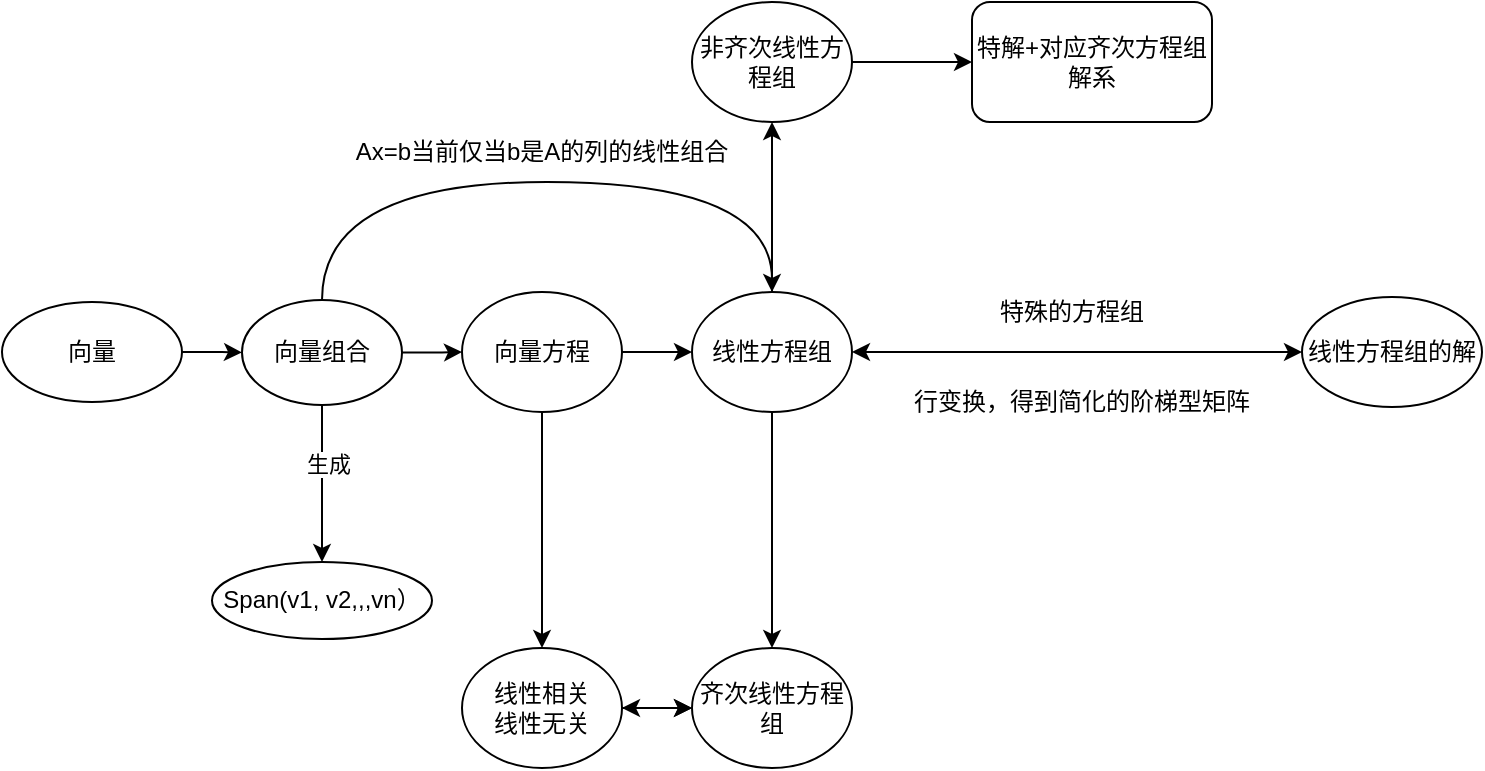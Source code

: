 <mxfile version="20.5.1" type="github">
  <diagram name="Page-1" id="e7e014a7-5840-1c2e-5031-d8a46d1fe8dd">
    <mxGraphModel dx="1422" dy="762" grid="1" gridSize="10" guides="1" tooltips="1" connect="1" arrows="1" fold="1" page="1" pageScale="1" pageWidth="1169" pageHeight="826" background="none" math="0" shadow="0">
      <root>
        <mxCell id="0" />
        <mxCell id="1" parent="0" />
        <mxCell id="oNJBq7v1mSASrG1cI6hb-3" value="" style="edgeStyle=orthogonalEdgeStyle;rounded=0;orthogonalLoop=1;jettySize=auto;html=1;" edge="1" parent="1" source="oNJBq7v1mSASrG1cI6hb-1" target="oNJBq7v1mSASrG1cI6hb-2">
          <mxGeometry relative="1" as="geometry" />
        </mxCell>
        <mxCell id="oNJBq7v1mSASrG1cI6hb-1" value="向量" style="ellipse;whiteSpace=wrap;html=1;" vertex="1" parent="1">
          <mxGeometry x="160" y="210" width="90" height="50" as="geometry" />
        </mxCell>
        <mxCell id="oNJBq7v1mSASrG1cI6hb-5" value="" style="edgeStyle=orthogonalEdgeStyle;rounded=0;orthogonalLoop=1;jettySize=auto;html=1;" edge="1" parent="1" source="oNJBq7v1mSASrG1cI6hb-2" target="oNJBq7v1mSASrG1cI6hb-4">
          <mxGeometry relative="1" as="geometry" />
        </mxCell>
        <mxCell id="oNJBq7v1mSASrG1cI6hb-12" style="edgeStyle=orthogonalEdgeStyle;rounded=0;orthogonalLoop=1;jettySize=auto;html=1;exitX=0.5;exitY=0;exitDx=0;exitDy=0;entryX=0.5;entryY=0;entryDx=0;entryDy=0;elbow=vertical;curved=1;" edge="1" parent="1" source="oNJBq7v1mSASrG1cI6hb-2" target="oNJBq7v1mSASrG1cI6hb-6">
          <mxGeometry relative="1" as="geometry">
            <Array as="points">
              <mxPoint x="320" y="150" />
              <mxPoint x="545" y="150" />
            </Array>
          </mxGeometry>
        </mxCell>
        <mxCell id="oNJBq7v1mSASrG1cI6hb-25" value="" style="edgeStyle=orthogonalEdgeStyle;curved=1;rounded=0;orthogonalLoop=1;jettySize=auto;html=1;elbow=vertical;" edge="1" parent="1" source="oNJBq7v1mSASrG1cI6hb-2" target="oNJBq7v1mSASrG1cI6hb-24">
          <mxGeometry relative="1" as="geometry" />
        </mxCell>
        <mxCell id="oNJBq7v1mSASrG1cI6hb-26" value="生成" style="edgeLabel;html=1;align=center;verticalAlign=middle;resizable=0;points=[];" vertex="1" connectable="0" parent="oNJBq7v1mSASrG1cI6hb-25">
          <mxGeometry x="-0.263" y="3" relative="1" as="geometry">
            <mxPoint as="offset" />
          </mxGeometry>
        </mxCell>
        <mxCell id="oNJBq7v1mSASrG1cI6hb-2" value="向量组合" style="ellipse;whiteSpace=wrap;html=1;" vertex="1" parent="1">
          <mxGeometry x="280" y="209" width="80" height="52.5" as="geometry" />
        </mxCell>
        <mxCell id="oNJBq7v1mSASrG1cI6hb-7" value="" style="edgeStyle=orthogonalEdgeStyle;rounded=0;orthogonalLoop=1;jettySize=auto;html=1;" edge="1" parent="1" source="oNJBq7v1mSASrG1cI6hb-4" target="oNJBq7v1mSASrG1cI6hb-6">
          <mxGeometry relative="1" as="geometry" />
        </mxCell>
        <mxCell id="oNJBq7v1mSASrG1cI6hb-28" value="" style="edgeStyle=orthogonalEdgeStyle;curved=1;rounded=0;orthogonalLoop=1;jettySize=auto;html=1;elbow=vertical;" edge="1" parent="1" source="oNJBq7v1mSASrG1cI6hb-4" target="oNJBq7v1mSASrG1cI6hb-27">
          <mxGeometry relative="1" as="geometry" />
        </mxCell>
        <mxCell id="oNJBq7v1mSASrG1cI6hb-4" value="向量方程" style="ellipse;whiteSpace=wrap;html=1;" vertex="1" parent="1">
          <mxGeometry x="390" y="205" width="80" height="60" as="geometry" />
        </mxCell>
        <mxCell id="oNJBq7v1mSASrG1cI6hb-21" style="edgeStyle=orthogonalEdgeStyle;curved=1;rounded=0;orthogonalLoop=1;jettySize=auto;html=1;exitX=0.5;exitY=0;exitDx=0;exitDy=0;elbow=vertical;" edge="1" parent="1" source="oNJBq7v1mSASrG1cI6hb-6" target="oNJBq7v1mSASrG1cI6hb-20">
          <mxGeometry relative="1" as="geometry" />
        </mxCell>
        <mxCell id="oNJBq7v1mSASrG1cI6hb-30" value="" style="edgeStyle=orthogonalEdgeStyle;curved=1;rounded=0;orthogonalLoop=1;jettySize=auto;html=1;elbow=vertical;" edge="1" parent="1" source="oNJBq7v1mSASrG1cI6hb-6" target="oNJBq7v1mSASrG1cI6hb-29">
          <mxGeometry relative="1" as="geometry" />
        </mxCell>
        <mxCell id="oNJBq7v1mSASrG1cI6hb-44" value="" style="edgeStyle=orthogonalEdgeStyle;orthogonalLoop=1;jettySize=auto;html=1;startArrow=classic;startFill=1;endArrow=classic;endFill=1;elbow=vertical;rounded=0;" edge="1" parent="1" source="oNJBq7v1mSASrG1cI6hb-6" target="oNJBq7v1mSASrG1cI6hb-43">
          <mxGeometry relative="1" as="geometry" />
        </mxCell>
        <mxCell id="oNJBq7v1mSASrG1cI6hb-6" value="线性方程组" style="ellipse;whiteSpace=wrap;html=1;" vertex="1" parent="1">
          <mxGeometry x="505" y="205" width="80" height="60" as="geometry" />
        </mxCell>
        <mxCell id="oNJBq7v1mSASrG1cI6hb-23" value="" style="edgeStyle=orthogonalEdgeStyle;curved=1;rounded=0;orthogonalLoop=1;jettySize=auto;html=1;elbow=vertical;" edge="1" parent="1" source="oNJBq7v1mSASrG1cI6hb-20" target="oNJBq7v1mSASrG1cI6hb-22">
          <mxGeometry relative="1" as="geometry" />
        </mxCell>
        <mxCell id="oNJBq7v1mSASrG1cI6hb-20" value="非齐次线性方程组" style="ellipse;whiteSpace=wrap;html=1;" vertex="1" parent="1">
          <mxGeometry x="505" y="60" width="80" height="60" as="geometry" />
        </mxCell>
        <mxCell id="oNJBq7v1mSASrG1cI6hb-22" value="特解+对应齐次方程组解系" style="rounded=1;whiteSpace=wrap;html=1;" vertex="1" parent="1">
          <mxGeometry x="645" y="60" width="120" height="60" as="geometry" />
        </mxCell>
        <mxCell id="oNJBq7v1mSASrG1cI6hb-24" value="Span(v1, v2,,,vn）" style="ellipse;whiteSpace=wrap;html=1;" vertex="1" parent="1">
          <mxGeometry x="265" y="340" width="110" height="38.5" as="geometry" />
        </mxCell>
        <mxCell id="oNJBq7v1mSASrG1cI6hb-31" value="" style="edgeStyle=orthogonalEdgeStyle;curved=1;rounded=0;orthogonalLoop=1;jettySize=auto;html=1;elbow=vertical;endArrow=classic;endFill=1;" edge="1" parent="1" source="oNJBq7v1mSASrG1cI6hb-27" target="oNJBq7v1mSASrG1cI6hb-29">
          <mxGeometry relative="1" as="geometry" />
        </mxCell>
        <mxCell id="oNJBq7v1mSASrG1cI6hb-41" value="" style="edgeStyle=orthogonalEdgeStyle;orthogonalLoop=1;jettySize=auto;html=1;endArrow=classic;endFill=1;elbow=vertical;curved=1;startArrow=classic;startFill=1;" edge="1" parent="1" source="oNJBq7v1mSASrG1cI6hb-27" target="oNJBq7v1mSASrG1cI6hb-29">
          <mxGeometry relative="1" as="geometry" />
        </mxCell>
        <mxCell id="oNJBq7v1mSASrG1cI6hb-27" value="线性相关&lt;br&gt;线性无关" style="ellipse;whiteSpace=wrap;html=1;" vertex="1" parent="1">
          <mxGeometry x="390" y="383" width="80" height="60" as="geometry" />
        </mxCell>
        <mxCell id="oNJBq7v1mSASrG1cI6hb-29" value="齐次线性方程组" style="ellipse;whiteSpace=wrap;html=1;" vertex="1" parent="1">
          <mxGeometry x="505" y="383" width="80" height="60" as="geometry" />
        </mxCell>
        <mxCell id="oNJBq7v1mSASrG1cI6hb-43" value="线性方程组的解" style="ellipse;whiteSpace=wrap;html=1;" vertex="1" parent="1">
          <mxGeometry x="810" y="207.5" width="90" height="55" as="geometry" />
        </mxCell>
        <mxCell id="oNJBq7v1mSASrG1cI6hb-45" value="特殊的方程组" style="text;html=1;strokeColor=none;fillColor=none;align=center;verticalAlign=middle;whiteSpace=wrap;rounded=0;" vertex="1" parent="1">
          <mxGeometry x="640" y="200" width="110" height="30" as="geometry" />
        </mxCell>
        <mxCell id="oNJBq7v1mSASrG1cI6hb-46" value="行变换，得到简化的阶梯型矩阵" style="text;html=1;strokeColor=none;fillColor=none;align=center;verticalAlign=middle;whiteSpace=wrap;rounded=0;" vertex="1" parent="1">
          <mxGeometry x="600" y="240" width="200" height="40" as="geometry" />
        </mxCell>
        <mxCell id="oNJBq7v1mSASrG1cI6hb-57" value="Ax=b当前仅当b是A的列的线性组合" style="text;html=1;strokeColor=none;fillColor=none;align=center;verticalAlign=middle;whiteSpace=wrap;rounded=0;" vertex="1" parent="1">
          <mxGeometry x="330" y="130" width="200" height="10" as="geometry" />
        </mxCell>
      </root>
    </mxGraphModel>
  </diagram>
</mxfile>
